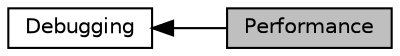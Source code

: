 digraph "Performance"
{
  edge [fontname="Helvetica",fontsize="10",labelfontname="Helvetica",labelfontsize="10"];
  node [fontname="Helvetica",fontsize="10",shape=box];
  rankdir=LR;
  Node2 [label="Debugging",height=0.2,width=0.4,color="black", fillcolor="white", style="filled",URL="$group__lwip__opts__debug.html",tooltip=" "];
  Node1 [label="Performance",height=0.2,width=0.4,color="black", fillcolor="grey75", style="filled", fontcolor="black",tooltip=" "];
  Node2->Node1 [shape=plaintext, dir="back", style="solid"];
}
